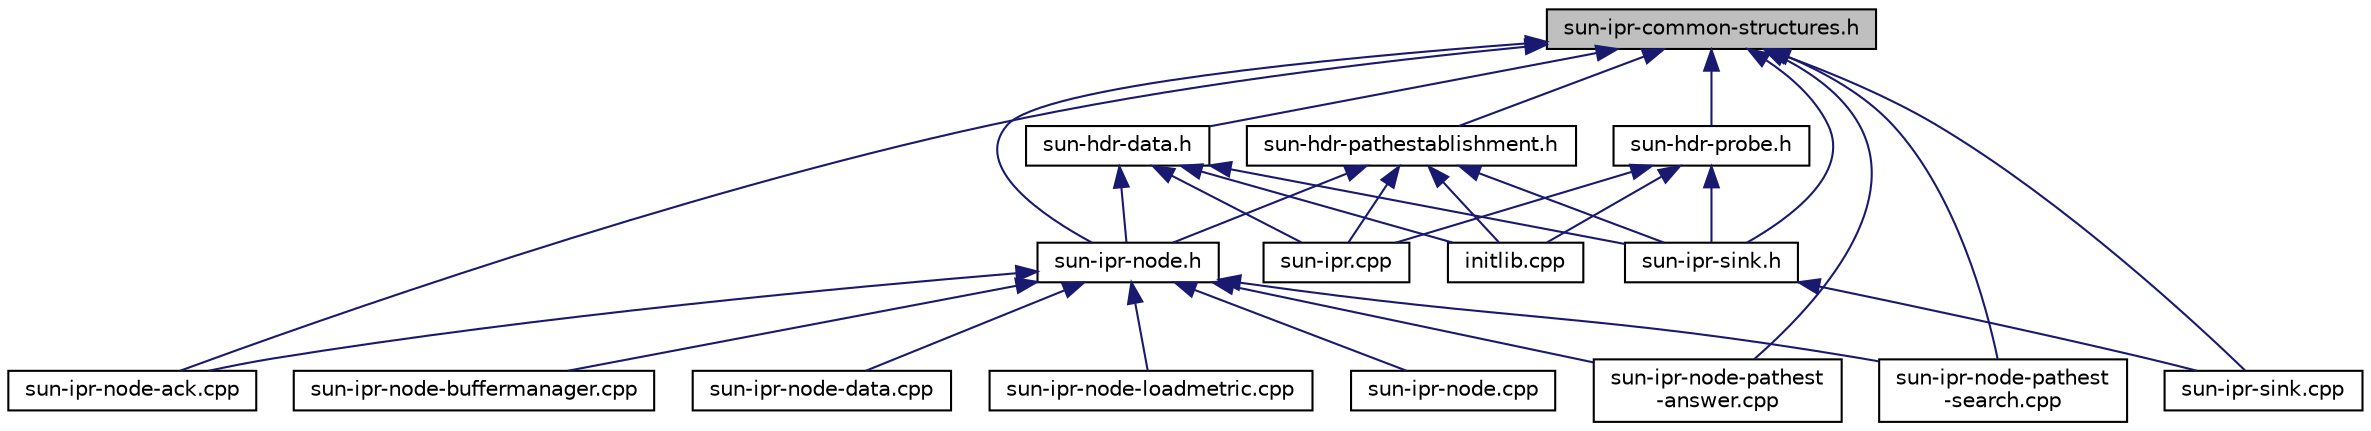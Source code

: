 digraph "sun-ipr-common-structures.h"
{
 // LATEX_PDF_SIZE
  edge [fontname="Helvetica",fontsize="10",labelfontname="Helvetica",labelfontsize="10"];
  node [fontname="Helvetica",fontsize="10",shape=record];
  Node1 [label="sun-ipr-common-structures.h",height=0.2,width=0.4,color="black", fillcolor="grey75", style="filled", fontcolor="black",tooltip="Common structures and definition used by SUN."];
  Node1 -> Node2 [dir="back",color="midnightblue",fontsize="10",style="solid",fontname="Helvetica"];
  Node2 [label="sun-hdr-data.h",height=0.2,width=0.4,color="black", fillcolor="white", style="filled",URL="$sun-hdr-data_8h.html",tooltip="Provides the Data Messages header description."];
  Node2 -> Node3 [dir="back",color="midnightblue",fontsize="10",style="solid",fontname="Helvetica"];
  Node3 [label="initlib.cpp",height=0.2,width=0.4,color="black", fillcolor="white", style="filled",URL="$network_2uwsun_2initlib_8cpp.html",tooltip="Provides the initialization of uwsun libraries."];
  Node2 -> Node4 [dir="back",color="midnightblue",fontsize="10",style="solid",fontname="Helvetica"];
  Node4 [label="sun-ipr-node.h",height=0.2,width=0.4,color="black", fillcolor="white", style="filled",URL="$sun-ipr-node_8h.html",tooltip="Dinamic source routing protocol, this file contains Nodes specifications."];
  Node4 -> Node5 [dir="back",color="midnightblue",fontsize="10",style="solid",fontname="Helvetica"];
  Node5 [label="sun-ipr-node-ack.cpp",height=0.2,width=0.4,color="black", fillcolor="white", style="filled",URL="$sun-ipr-node-ack_8cpp.html",tooltip="Provides the implementation of all the methods regarding Ack Packets."];
  Node4 -> Node6 [dir="back",color="midnightblue",fontsize="10",style="solid",fontname="Helvetica"];
  Node6 [label="sun-ipr-node-buffermanager.cpp",height=0.2,width=0.4,color="black", fillcolor="white", style="filled",URL="$sun-ipr-node-buffermanager_8cpp.html",tooltip="Provides the implementation of all the methods regarding Buffer Management."];
  Node4 -> Node7 [dir="back",color="midnightblue",fontsize="10",style="solid",fontname="Helvetica"];
  Node7 [label="sun-ipr-node-data.cpp",height=0.2,width=0.4,color="black", fillcolor="white", style="filled",URL="$sun-ipr-node-data_8cpp.html",tooltip=" "];
  Node4 -> Node8 [dir="back",color="midnightblue",fontsize="10",style="solid",fontname="Helvetica"];
  Node8 [label="sun-ipr-node-loadmetric.cpp",height=0.2,width=0.4,color="black", fillcolor="white", style="filled",URL="$sun-ipr-node-loadmetric_8cpp.html",tooltip="Provides the implementation of all the methods regarding the Load metric."];
  Node4 -> Node9 [dir="back",color="midnightblue",fontsize="10",style="solid",fontname="Helvetica"];
  Node9 [label="sun-ipr-node-pathest\l-answer.cpp",height=0.2,width=0.4,color="black", fillcolor="white", style="filled",URL="$sun-ipr-node-pathest-answer_8cpp.html",tooltip="Provides the implementation of all the methods regarding Path Establishment Answer Packets."];
  Node4 -> Node10 [dir="back",color="midnightblue",fontsize="10",style="solid",fontname="Helvetica"];
  Node10 [label="sun-ipr-node-pathest\l-search.cpp",height=0.2,width=0.4,color="black", fillcolor="white", style="filled",URL="$sun-ipr-node-pathest-search_8cpp.html",tooltip="Provides the implementation of all the methods regarding Path Establishment Search Packets."];
  Node4 -> Node11 [dir="back",color="midnightblue",fontsize="10",style="solid",fontname="Helvetica"];
  Node11 [label="sun-ipr-node.cpp",height=0.2,width=0.4,color="black", fillcolor="white", style="filled",URL="$sun-ipr-node_8cpp.html",tooltip="Implements a SunIPRoutingNode."];
  Node2 -> Node12 [dir="back",color="midnightblue",fontsize="10",style="solid",fontname="Helvetica"];
  Node12 [label="sun-ipr-sink.h",height=0.2,width=0.4,color="black", fillcolor="white", style="filled",URL="$sun-ipr-sink_8h.html",tooltip="Dinamic source routing protocol, this file contains Sinks specifications."];
  Node12 -> Node13 [dir="back",color="midnightblue",fontsize="10",style="solid",fontname="Helvetica"];
  Node13 [label="sun-ipr-sink.cpp",height=0.2,width=0.4,color="black", fillcolor="white", style="filled",URL="$sun-ipr-sink_8cpp.html",tooltip="Implements a SunIPRoutingSink."];
  Node2 -> Node14 [dir="back",color="midnightblue",fontsize="10",style="solid",fontname="Helvetica"];
  Node14 [label="sun-ipr.cpp",height=0.2,width=0.4,color="black", fillcolor="white", style="filled",URL="$sun-ipr_8cpp.html",tooltip="Packets' class implementation."];
  Node1 -> Node15 [dir="back",color="midnightblue",fontsize="10",style="solid",fontname="Helvetica"];
  Node15 [label="sun-hdr-pathestablishment.h",height=0.2,width=0.4,color="black", fillcolor="white", style="filled",URL="$sun-hdr-pathestablishment_8h.html",tooltip="Provides the Path Establishment Messages header description."];
  Node15 -> Node3 [dir="back",color="midnightblue",fontsize="10",style="solid",fontname="Helvetica"];
  Node15 -> Node4 [dir="back",color="midnightblue",fontsize="10",style="solid",fontname="Helvetica"];
  Node15 -> Node12 [dir="back",color="midnightblue",fontsize="10",style="solid",fontname="Helvetica"];
  Node15 -> Node14 [dir="back",color="midnightblue",fontsize="10",style="solid",fontname="Helvetica"];
  Node1 -> Node16 [dir="back",color="midnightblue",fontsize="10",style="solid",fontname="Helvetica"];
  Node16 [label="sun-hdr-probe.h",height=0.2,width=0.4,color="black", fillcolor="white", style="filled",URL="$sun-hdr-probe_8h.html",tooltip="Provides the Probe Messages header description."];
  Node16 -> Node3 [dir="back",color="midnightblue",fontsize="10",style="solid",fontname="Helvetica"];
  Node16 -> Node12 [dir="back",color="midnightblue",fontsize="10",style="solid",fontname="Helvetica"];
  Node16 -> Node14 [dir="back",color="midnightblue",fontsize="10",style="solid",fontname="Helvetica"];
  Node1 -> Node5 [dir="back",color="midnightblue",fontsize="10",style="solid",fontname="Helvetica"];
  Node1 -> Node9 [dir="back",color="midnightblue",fontsize="10",style="solid",fontname="Helvetica"];
  Node1 -> Node10 [dir="back",color="midnightblue",fontsize="10",style="solid",fontname="Helvetica"];
  Node1 -> Node4 [dir="back",color="midnightblue",fontsize="10",style="solid",fontname="Helvetica"];
  Node1 -> Node13 [dir="back",color="midnightblue",fontsize="10",style="solid",fontname="Helvetica"];
  Node1 -> Node12 [dir="back",color="midnightblue",fontsize="10",style="solid",fontname="Helvetica"];
}
